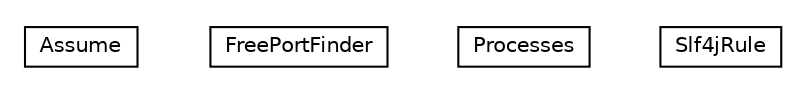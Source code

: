 #!/usr/local/bin/dot
#
# Class diagram 
# Generated by UMLGraph version R5_6-24-gf6e263 (http://www.umlgraph.org/)
#

digraph G {
	edge [fontname="Helvetica",fontsize=10,labelfontname="Helvetica",labelfontsize=10];
	node [fontname="Helvetica",fontsize=10,shape=plaintext];
	nodesep=0.25;
	ranksep=0.5;
	// io.werval.test.util.Assume
	c4795 [label=<<table title="io.werval.test.util.Assume" border="0" cellborder="1" cellspacing="0" cellpadding="2" port="p" href="./Assume.html">
		<tr><td><table border="0" cellspacing="0" cellpadding="1">
<tr><td align="center" balign="center"> Assume </td></tr>
		</table></td></tr>
		</table>>, URL="./Assume.html", fontname="Helvetica", fontcolor="black", fontsize=10.0];
	// io.werval.test.util.FreePortFinder
	c4796 [label=<<table title="io.werval.test.util.FreePortFinder" border="0" cellborder="1" cellspacing="0" cellpadding="2" port="p" href="./FreePortFinder.html">
		<tr><td><table border="0" cellspacing="0" cellpadding="1">
<tr><td align="center" balign="center"> FreePortFinder </td></tr>
		</table></td></tr>
		</table>>, URL="./FreePortFinder.html", fontname="Helvetica", fontcolor="black", fontsize=10.0];
	// io.werval.test.util.Processes
	c4797 [label=<<table title="io.werval.test.util.Processes" border="0" cellborder="1" cellspacing="0" cellpadding="2" port="p" href="./Processes.html">
		<tr><td><table border="0" cellspacing="0" cellpadding="1">
<tr><td align="center" balign="center"> Processes </td></tr>
		</table></td></tr>
		</table>>, URL="./Processes.html", fontname="Helvetica", fontcolor="black", fontsize=10.0];
	// io.werval.test.util.Slf4jRule
	c4798 [label=<<table title="io.werval.test.util.Slf4jRule" border="0" cellborder="1" cellspacing="0" cellpadding="2" port="p" href="./Slf4jRule.html">
		<tr><td><table border="0" cellspacing="0" cellpadding="1">
<tr><td align="center" balign="center"> Slf4jRule </td></tr>
		</table></td></tr>
		</table>>, URL="./Slf4jRule.html", fontname="Helvetica", fontcolor="black", fontsize=10.0];
}

